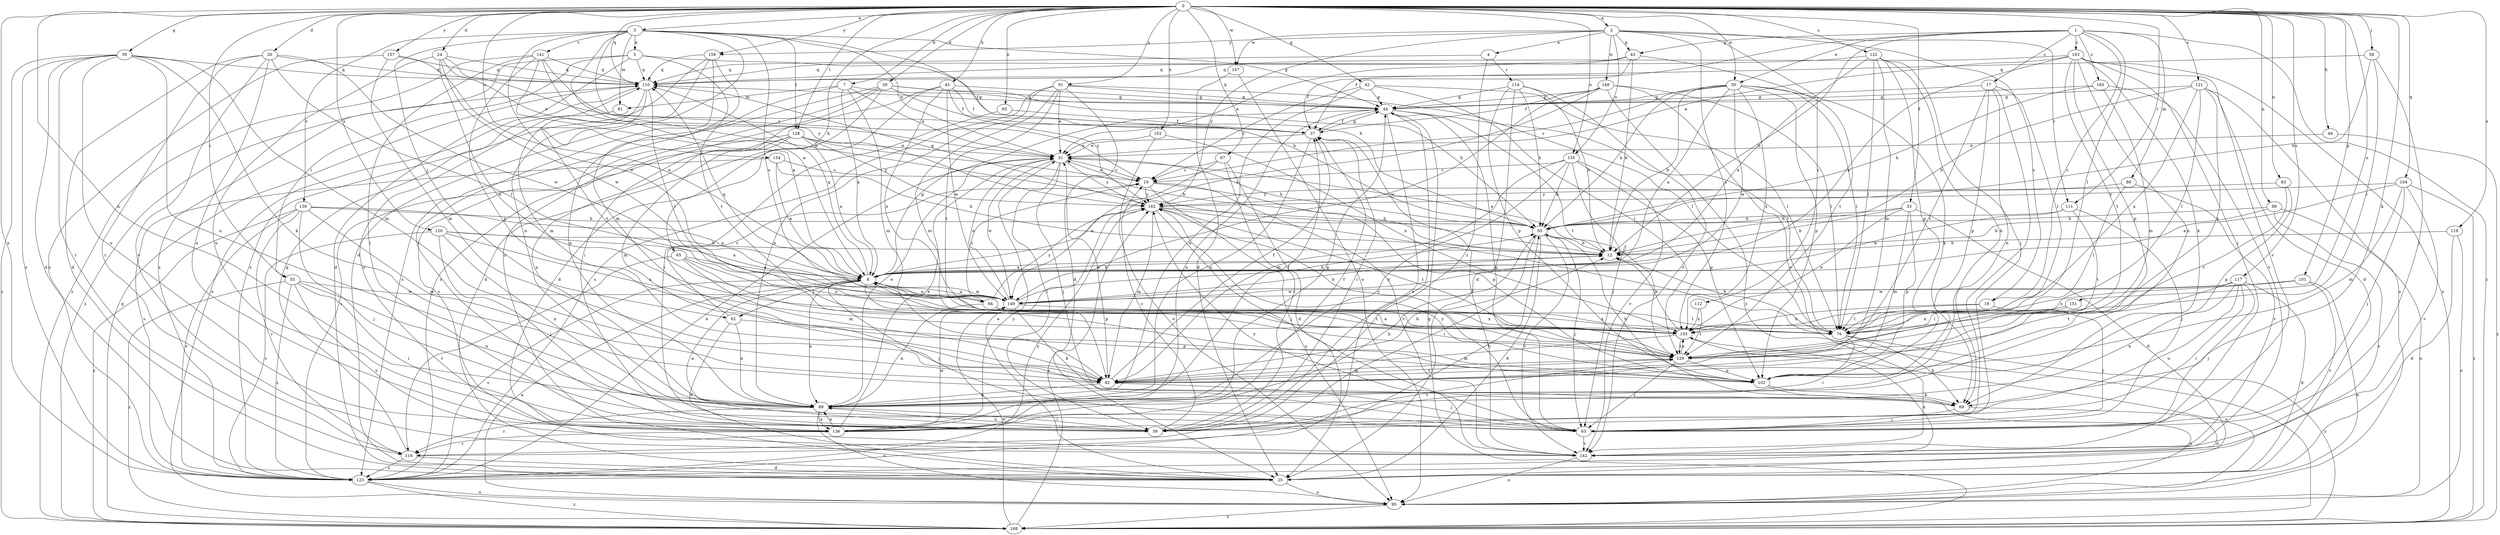 strict digraph  {
0;
1;
2;
3;
4;
5;
6;
7;
12;
17;
18;
19;
20;
24;
25;
29;
30;
31;
33;
37;
39;
42;
43;
44;
45;
48;
50;
55;
56;
58;
62;
63;
65;
67;
69;
76;
80;
81;
82;
83;
88;
89;
91;
93;
94;
95;
101;
102;
104;
110;
111;
112;
114;
116;
117;
119;
120;
121;
122;
123;
128;
129;
135;
136;
139;
141;
142;
147;
148;
149;
151;
152;
154;
155;
157;
159;
162;
163;
165;
168;
0 -> 2  [label=a];
0 -> 3  [label=a];
0 -> 7  [label=b];
0 -> 20  [label=d];
0 -> 24  [label=d];
0 -> 29  [label=e];
0 -> 30  [label=e];
0 -> 33  [label=f];
0 -> 39  [label=g];
0 -> 42  [label=g];
0 -> 45  [label=h];
0 -> 48  [label=h];
0 -> 55  [label=i];
0 -> 58  [label=j];
0 -> 65  [label=k];
0 -> 67  [label=k];
0 -> 69  [label=k];
0 -> 83  [label=n];
0 -> 88  [label=n];
0 -> 89  [label=n];
0 -> 91  [label=o];
0 -> 93  [label=o];
0 -> 101  [label=p];
0 -> 104  [label=q];
0 -> 110  [label=q];
0 -> 111  [label=r];
0 -> 117  [label=s];
0 -> 119  [label=s];
0 -> 120  [label=s];
0 -> 121  [label=s];
0 -> 122  [label=s];
0 -> 123  [label=s];
0 -> 128  [label=t];
0 -> 135  [label=u];
0 -> 147  [label=w];
0 -> 151  [label=x];
0 -> 152  [label=x];
0 -> 154  [label=x];
0 -> 157  [label=y];
0 -> 159  [label=y];
1 -> 12  [label=b];
1 -> 17  [label=c];
1 -> 18  [label=c];
1 -> 30  [label=e];
1 -> 37  [label=f];
1 -> 43  [label=g];
1 -> 76  [label=l];
1 -> 80  [label=m];
1 -> 163  [label=z];
1 -> 165  [label=z];
1 -> 168  [label=z];
2 -> 4  [label=a];
2 -> 18  [label=c];
2 -> 43  [label=g];
2 -> 111  [label=r];
2 -> 112  [label=r];
2 -> 135  [label=u];
2 -> 147  [label=w];
2 -> 148  [label=w];
2 -> 155  [label=x];
2 -> 159  [label=y];
2 -> 162  [label=y];
3 -> 5  [label=a];
3 -> 6  [label=a];
3 -> 12  [label=b];
3 -> 25  [label=d];
3 -> 31  [label=e];
3 -> 44  [label=g];
3 -> 50  [label=h];
3 -> 62  [label=j];
3 -> 81  [label=m];
3 -> 94  [label=o];
3 -> 128  [label=t];
3 -> 139  [label=v];
3 -> 141  [label=v];
3 -> 149  [label=w];
4 -> 110  [label=q];
4 -> 114  [label=r];
4 -> 116  [label=r];
5 -> 25  [label=d];
5 -> 37  [label=f];
5 -> 55  [label=i];
5 -> 110  [label=q];
5 -> 123  [label=s];
5 -> 129  [label=t];
6 -> 12  [label=b];
6 -> 44  [label=g];
6 -> 62  [label=j];
6 -> 63  [label=j];
6 -> 89  [label=n];
6 -> 94  [label=o];
6 -> 110  [label=q];
6 -> 123  [label=s];
6 -> 129  [label=t];
6 -> 149  [label=w];
7 -> 6  [label=a];
7 -> 31  [label=e];
7 -> 44  [label=g];
7 -> 81  [label=m];
7 -> 82  [label=m];
7 -> 89  [label=n];
12 -> 6  [label=a];
12 -> 31  [label=e];
17 -> 44  [label=g];
17 -> 56  [label=i];
17 -> 76  [label=l];
17 -> 89  [label=n];
17 -> 102  [label=p];
17 -> 129  [label=t];
18 -> 63  [label=j];
18 -> 76  [label=l];
18 -> 155  [label=x];
19 -> 31  [label=e];
19 -> 95  [label=o];
19 -> 102  [label=p];
19 -> 142  [label=v];
19 -> 162  [label=y];
20 -> 25  [label=d];
20 -> 76  [label=l];
20 -> 110  [label=q];
20 -> 116  [label=r];
20 -> 136  [label=u];
20 -> 142  [label=v];
20 -> 149  [label=w];
24 -> 31  [label=e];
24 -> 50  [label=h];
24 -> 110  [label=q];
24 -> 136  [label=u];
24 -> 149  [label=w];
24 -> 155  [label=x];
25 -> 31  [label=e];
25 -> 95  [label=o];
29 -> 25  [label=d];
29 -> 37  [label=f];
29 -> 44  [label=g];
29 -> 50  [label=h];
29 -> 56  [label=i];
29 -> 123  [label=s];
29 -> 136  [label=u];
30 -> 6  [label=a];
30 -> 12  [label=b];
30 -> 19  [label=c];
30 -> 44  [label=g];
30 -> 50  [label=h];
30 -> 69  [label=k];
30 -> 76  [label=l];
30 -> 102  [label=p];
30 -> 149  [label=w];
30 -> 155  [label=x];
31 -> 19  [label=c];
31 -> 50  [label=h];
31 -> 56  [label=i];
31 -> 63  [label=j];
31 -> 149  [label=w];
31 -> 162  [label=y];
33 -> 12  [label=b];
33 -> 25  [label=d];
33 -> 50  [label=h];
33 -> 82  [label=m];
33 -> 102  [label=p];
33 -> 155  [label=x];
37 -> 31  [label=e];
37 -> 44  [label=g];
37 -> 56  [label=i];
37 -> 89  [label=n];
39 -> 25  [label=d];
39 -> 69  [label=k];
39 -> 82  [label=m];
39 -> 89  [label=n];
39 -> 110  [label=q];
39 -> 116  [label=r];
39 -> 123  [label=s];
39 -> 136  [label=u];
39 -> 168  [label=z];
42 -> 19  [label=c];
42 -> 44  [label=g];
42 -> 76  [label=l];
42 -> 89  [label=n];
42 -> 129  [label=t];
43 -> 12  [label=b];
43 -> 31  [label=e];
43 -> 37  [label=f];
43 -> 110  [label=q];
43 -> 129  [label=t];
44 -> 37  [label=f];
44 -> 56  [label=i];
44 -> 76  [label=l];
44 -> 123  [label=s];
44 -> 129  [label=t];
44 -> 136  [label=u];
45 -> 25  [label=d];
45 -> 37  [label=f];
45 -> 44  [label=g];
45 -> 123  [label=s];
45 -> 149  [label=w];
45 -> 155  [label=x];
45 -> 162  [label=y];
48 -> 31  [label=e];
48 -> 168  [label=z];
50 -> 12  [label=b];
50 -> 25  [label=d];
50 -> 56  [label=i];
50 -> 63  [label=j];
50 -> 142  [label=v];
55 -> 56  [label=i];
55 -> 89  [label=n];
55 -> 123  [label=s];
55 -> 142  [label=v];
55 -> 149  [label=w];
55 -> 168  [label=z];
56 -> 6  [label=a];
56 -> 19  [label=c];
56 -> 89  [label=n];
56 -> 129  [label=t];
58 -> 50  [label=h];
58 -> 63  [label=j];
58 -> 76  [label=l];
58 -> 110  [label=q];
62 -> 19  [label=c];
62 -> 25  [label=d];
62 -> 89  [label=n];
62 -> 102  [label=p];
63 -> 44  [label=g];
63 -> 142  [label=v];
63 -> 162  [label=y];
65 -> 6  [label=a];
65 -> 82  [label=m];
65 -> 102  [label=p];
65 -> 116  [label=r];
65 -> 155  [label=x];
67 -> 19  [label=c];
67 -> 25  [label=d];
67 -> 56  [label=i];
67 -> 149  [label=w];
69 -> 25  [label=d];
69 -> 50  [label=h];
69 -> 63  [label=j];
76 -> 12  [label=b];
76 -> 56  [label=i];
76 -> 69  [label=k];
76 -> 168  [label=z];
80 -> 76  [label=l];
80 -> 142  [label=v];
80 -> 162  [label=y];
81 -> 136  [label=u];
82 -> 12  [label=b];
82 -> 31  [label=e];
82 -> 37  [label=f];
82 -> 63  [label=j];
82 -> 89  [label=n];
82 -> 129  [label=t];
83 -> 102  [label=p];
83 -> 129  [label=t];
83 -> 162  [label=y];
88 -> 12  [label=b];
88 -> 50  [label=h];
88 -> 95  [label=o];
88 -> 123  [label=s];
89 -> 31  [label=e];
89 -> 37  [label=f];
89 -> 56  [label=i];
89 -> 95  [label=o];
89 -> 116  [label=r];
89 -> 136  [label=u];
91 -> 25  [label=d];
91 -> 31  [label=e];
91 -> 44  [label=g];
91 -> 76  [label=l];
91 -> 82  [label=m];
91 -> 89  [label=n];
91 -> 123  [label=s];
91 -> 129  [label=t];
93 -> 37  [label=f];
93 -> 56  [label=i];
94 -> 19  [label=c];
94 -> 76  [label=l];
94 -> 89  [label=n];
94 -> 155  [label=x];
94 -> 162  [label=y];
95 -> 6  [label=a];
95 -> 168  [label=z];
101 -> 95  [label=o];
101 -> 142  [label=v];
101 -> 149  [label=w];
101 -> 155  [label=x];
102 -> 69  [label=k];
102 -> 95  [label=o];
102 -> 162  [label=y];
104 -> 6  [label=a];
104 -> 63  [label=j];
104 -> 82  [label=m];
104 -> 142  [label=v];
104 -> 162  [label=y];
104 -> 168  [label=z];
110 -> 44  [label=g];
110 -> 76  [label=l];
110 -> 82  [label=m];
110 -> 95  [label=o];
110 -> 129  [label=t];
110 -> 168  [label=z];
111 -> 6  [label=a];
111 -> 50  [label=h];
111 -> 63  [label=j];
111 -> 129  [label=t];
112 -> 129  [label=t];
112 -> 155  [label=x];
114 -> 12  [label=b];
114 -> 25  [label=d];
114 -> 44  [label=g];
114 -> 50  [label=h];
114 -> 102  [label=p];
114 -> 142  [label=v];
116 -> 25  [label=d];
116 -> 50  [label=h];
116 -> 110  [label=q];
116 -> 123  [label=s];
117 -> 25  [label=d];
117 -> 56  [label=i];
117 -> 63  [label=j];
117 -> 89  [label=n];
117 -> 129  [label=t];
117 -> 136  [label=u];
117 -> 149  [label=w];
119 -> 12  [label=b];
119 -> 25  [label=d];
119 -> 95  [label=o];
120 -> 6  [label=a];
120 -> 12  [label=b];
120 -> 63  [label=j];
120 -> 89  [label=n];
120 -> 123  [label=s];
120 -> 155  [label=x];
121 -> 12  [label=b];
121 -> 25  [label=d];
121 -> 44  [label=g];
121 -> 76  [label=l];
121 -> 95  [label=o];
121 -> 129  [label=t];
121 -> 155  [label=x];
122 -> 6  [label=a];
122 -> 63  [label=j];
122 -> 69  [label=k];
122 -> 76  [label=l];
122 -> 82  [label=m];
122 -> 102  [label=p];
122 -> 110  [label=q];
123 -> 31  [label=e];
123 -> 95  [label=o];
123 -> 155  [label=x];
123 -> 162  [label=y];
123 -> 168  [label=z];
128 -> 6  [label=a];
128 -> 12  [label=b];
128 -> 31  [label=e];
128 -> 82  [label=m];
128 -> 89  [label=n];
128 -> 123  [label=s];
128 -> 142  [label=v];
128 -> 162  [label=y];
129 -> 6  [label=a];
129 -> 63  [label=j];
129 -> 82  [label=m];
129 -> 102  [label=p];
129 -> 155  [label=x];
135 -> 19  [label=c];
135 -> 50  [label=h];
135 -> 63  [label=j];
135 -> 82  [label=m];
135 -> 89  [label=n];
135 -> 102  [label=p];
135 -> 142  [label=v];
136 -> 31  [label=e];
136 -> 37  [label=f];
136 -> 44  [label=g];
136 -> 50  [label=h];
136 -> 89  [label=n];
136 -> 116  [label=r];
136 -> 149  [label=w];
136 -> 162  [label=y];
139 -> 6  [label=a];
139 -> 50  [label=h];
139 -> 63  [label=j];
139 -> 82  [label=m];
139 -> 116  [label=r];
139 -> 123  [label=s];
139 -> 168  [label=z];
141 -> 6  [label=a];
141 -> 19  [label=c];
141 -> 56  [label=i];
141 -> 102  [label=p];
141 -> 110  [label=q];
141 -> 162  [label=y];
141 -> 168  [label=z];
142 -> 37  [label=f];
142 -> 95  [label=o];
142 -> 162  [label=y];
147 -> 25  [label=d];
147 -> 95  [label=o];
148 -> 6  [label=a];
148 -> 37  [label=f];
148 -> 44  [label=g];
148 -> 76  [label=l];
148 -> 142  [label=v];
148 -> 149  [label=w];
148 -> 168  [label=z];
149 -> 6  [label=a];
149 -> 12  [label=b];
149 -> 31  [label=e];
149 -> 50  [label=h];
149 -> 69  [label=k];
149 -> 110  [label=q];
149 -> 155  [label=x];
151 -> 76  [label=l];
151 -> 155  [label=x];
152 -> 31  [label=e];
152 -> 95  [label=o];
152 -> 155  [label=x];
154 -> 6  [label=a];
154 -> 12  [label=b];
154 -> 19  [label=c];
154 -> 123  [label=s];
155 -> 12  [label=b];
155 -> 82  [label=m];
155 -> 95  [label=o];
155 -> 129  [label=t];
157 -> 6  [label=a];
157 -> 82  [label=m];
157 -> 110  [label=q];
157 -> 123  [label=s];
159 -> 56  [label=i];
159 -> 82  [label=m];
159 -> 89  [label=n];
159 -> 110  [label=q];
159 -> 123  [label=s];
162 -> 50  [label=h];
162 -> 63  [label=j];
162 -> 76  [label=l];
162 -> 82  [label=m];
162 -> 110  [label=q];
162 -> 129  [label=t];
163 -> 6  [label=a];
163 -> 31  [label=e];
163 -> 63  [label=j];
163 -> 69  [label=k];
163 -> 89  [label=n];
163 -> 102  [label=p];
163 -> 110  [label=q];
163 -> 129  [label=t];
163 -> 142  [label=v];
163 -> 168  [label=z];
165 -> 44  [label=g];
165 -> 50  [label=h];
165 -> 82  [label=m];
165 -> 142  [label=v];
168 -> 44  [label=g];
168 -> 110  [label=q];
168 -> 149  [label=w];
168 -> 162  [label=y];
}
